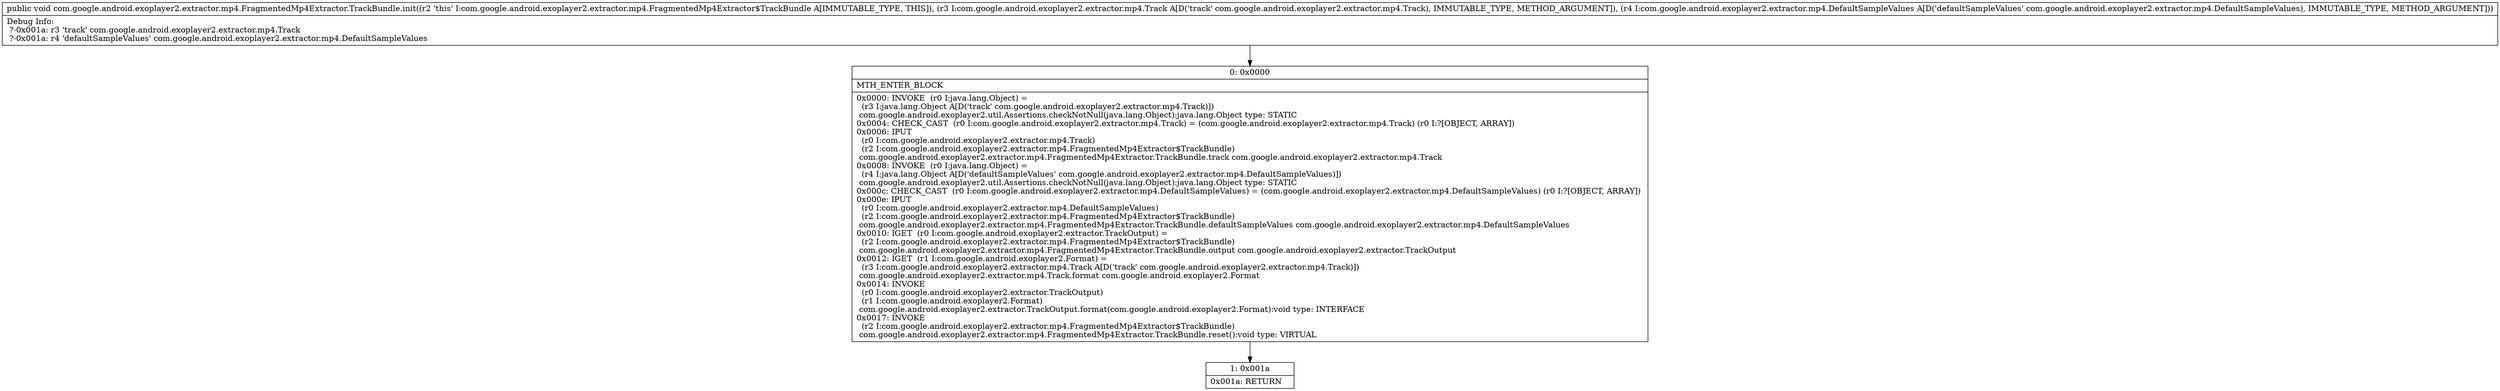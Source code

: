 digraph "CFG forcom.google.android.exoplayer2.extractor.mp4.FragmentedMp4Extractor.TrackBundle.init(Lcom\/google\/android\/exoplayer2\/extractor\/mp4\/Track;Lcom\/google\/android\/exoplayer2\/extractor\/mp4\/DefaultSampleValues;)V" {
Node_0 [shape=record,label="{0\:\ 0x0000|MTH_ENTER_BLOCK\l|0x0000: INVOKE  (r0 I:java.lang.Object) = \l  (r3 I:java.lang.Object A[D('track' com.google.android.exoplayer2.extractor.mp4.Track)])\l com.google.android.exoplayer2.util.Assertions.checkNotNull(java.lang.Object):java.lang.Object type: STATIC \l0x0004: CHECK_CAST  (r0 I:com.google.android.exoplayer2.extractor.mp4.Track) = (com.google.android.exoplayer2.extractor.mp4.Track) (r0 I:?[OBJECT, ARRAY]) \l0x0006: IPUT  \l  (r0 I:com.google.android.exoplayer2.extractor.mp4.Track)\l  (r2 I:com.google.android.exoplayer2.extractor.mp4.FragmentedMp4Extractor$TrackBundle)\l com.google.android.exoplayer2.extractor.mp4.FragmentedMp4Extractor.TrackBundle.track com.google.android.exoplayer2.extractor.mp4.Track \l0x0008: INVOKE  (r0 I:java.lang.Object) = \l  (r4 I:java.lang.Object A[D('defaultSampleValues' com.google.android.exoplayer2.extractor.mp4.DefaultSampleValues)])\l com.google.android.exoplayer2.util.Assertions.checkNotNull(java.lang.Object):java.lang.Object type: STATIC \l0x000c: CHECK_CAST  (r0 I:com.google.android.exoplayer2.extractor.mp4.DefaultSampleValues) = (com.google.android.exoplayer2.extractor.mp4.DefaultSampleValues) (r0 I:?[OBJECT, ARRAY]) \l0x000e: IPUT  \l  (r0 I:com.google.android.exoplayer2.extractor.mp4.DefaultSampleValues)\l  (r2 I:com.google.android.exoplayer2.extractor.mp4.FragmentedMp4Extractor$TrackBundle)\l com.google.android.exoplayer2.extractor.mp4.FragmentedMp4Extractor.TrackBundle.defaultSampleValues com.google.android.exoplayer2.extractor.mp4.DefaultSampleValues \l0x0010: IGET  (r0 I:com.google.android.exoplayer2.extractor.TrackOutput) = \l  (r2 I:com.google.android.exoplayer2.extractor.mp4.FragmentedMp4Extractor$TrackBundle)\l com.google.android.exoplayer2.extractor.mp4.FragmentedMp4Extractor.TrackBundle.output com.google.android.exoplayer2.extractor.TrackOutput \l0x0012: IGET  (r1 I:com.google.android.exoplayer2.Format) = \l  (r3 I:com.google.android.exoplayer2.extractor.mp4.Track A[D('track' com.google.android.exoplayer2.extractor.mp4.Track)])\l com.google.android.exoplayer2.extractor.mp4.Track.format com.google.android.exoplayer2.Format \l0x0014: INVOKE  \l  (r0 I:com.google.android.exoplayer2.extractor.TrackOutput)\l  (r1 I:com.google.android.exoplayer2.Format)\l com.google.android.exoplayer2.extractor.TrackOutput.format(com.google.android.exoplayer2.Format):void type: INTERFACE \l0x0017: INVOKE  \l  (r2 I:com.google.android.exoplayer2.extractor.mp4.FragmentedMp4Extractor$TrackBundle)\l com.google.android.exoplayer2.extractor.mp4.FragmentedMp4Extractor.TrackBundle.reset():void type: VIRTUAL \l}"];
Node_1 [shape=record,label="{1\:\ 0x001a|0x001a: RETURN   \l}"];
MethodNode[shape=record,label="{public void com.google.android.exoplayer2.extractor.mp4.FragmentedMp4Extractor.TrackBundle.init((r2 'this' I:com.google.android.exoplayer2.extractor.mp4.FragmentedMp4Extractor$TrackBundle A[IMMUTABLE_TYPE, THIS]), (r3 I:com.google.android.exoplayer2.extractor.mp4.Track A[D('track' com.google.android.exoplayer2.extractor.mp4.Track), IMMUTABLE_TYPE, METHOD_ARGUMENT]), (r4 I:com.google.android.exoplayer2.extractor.mp4.DefaultSampleValues A[D('defaultSampleValues' com.google.android.exoplayer2.extractor.mp4.DefaultSampleValues), IMMUTABLE_TYPE, METHOD_ARGUMENT]))  | Debug Info:\l  ?\-0x001a: r3 'track' com.google.android.exoplayer2.extractor.mp4.Track\l  ?\-0x001a: r4 'defaultSampleValues' com.google.android.exoplayer2.extractor.mp4.DefaultSampleValues\l}"];
MethodNode -> Node_0;
Node_0 -> Node_1;
}

